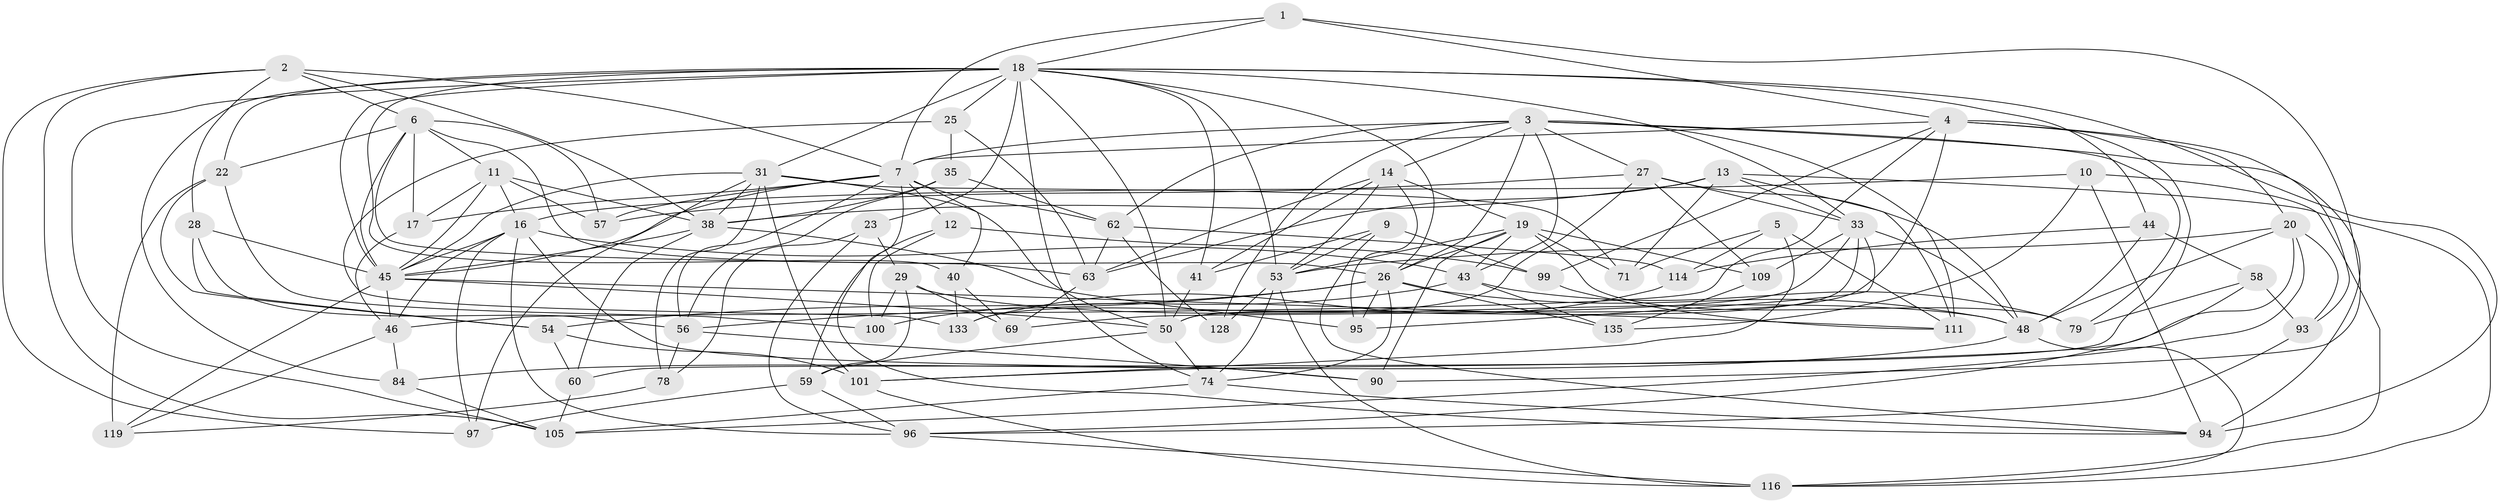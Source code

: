 // original degree distribution, {4: 1.0}
// Generated by graph-tools (version 1.1) at 2025/20/03/04/25 18:20:54]
// undirected, 70 vertices, 199 edges
graph export_dot {
graph [start="1"]
  node [color=gray90,style=filled];
  1;
  2 [super="+15"];
  3 [super="+106+34"];
  4 [super="+55+141"];
  5;
  6 [super="+83+8"];
  7 [super="+73+65+36"];
  9;
  10;
  11 [super="+76"];
  12;
  13 [super="+21"];
  14 [super="+32"];
  16 [super="+86"];
  17;
  18 [super="+123+70+37"];
  19 [super="+24+49"];
  20 [super="+42"];
  22 [super="+61"];
  23;
  25;
  26 [super="+115+118+64"];
  27 [super="+30"];
  28 [super="+124"];
  29 [super="+107"];
  31 [super="+68+39"];
  33 [super="+52+91"];
  35;
  38 [super="+87"];
  40;
  41;
  43 [super="+82"];
  44;
  45 [super="+67+104"];
  46 [super="+98"];
  48 [super="+138+126"];
  50 [super="+81+51+88"];
  53 [super="+137+72"];
  54 [super="+66+113"];
  56 [super="+80"];
  57;
  58;
  59 [super="+85"];
  60;
  62 [super="+120"];
  63 [super="+103"];
  69;
  71;
  74 [super="+108"];
  78;
  79;
  84;
  90;
  93;
  94 [super="+117"];
  95;
  96 [super="+131"];
  97;
  99;
  100;
  101 [super="+125"];
  105 [super="+136"];
  109;
  111 [super="+112"];
  114;
  116 [super="+127"];
  119;
  128;
  133;
  135;
  1 -- 90;
  1 -- 4;
  1 -- 7;
  1 -- 18;
  2 -- 105;
  2 -- 97;
  2 -- 28;
  2 -- 7;
  2 -- 38;
  2 -- 6;
  3 -- 128 [weight=2];
  3 -- 111 [weight=2];
  3 -- 26;
  3 -- 43;
  3 -- 62;
  3 -- 79;
  3 -- 7;
  3 -- 94;
  3 -- 27;
  3 -- 14;
  4 -- 99;
  4 -- 60;
  4 -- 20;
  4 -- 93;
  4 -- 46;
  4 -- 7;
  4 -- 50;
  5 -- 71;
  5 -- 114;
  5 -- 111;
  5 -- 101;
  6 -- 57;
  6 -- 17;
  6 -- 22;
  6 -- 45;
  6 -- 26;
  6 -- 11;
  6 -- 63;
  7 -- 17;
  7 -- 40;
  7 -- 94;
  7 -- 62;
  7 -- 56;
  7 -- 45;
  7 -- 57;
  7 -- 12;
  9 -- 99;
  9 -- 41;
  9 -- 94;
  9 -- 53;
  10 -- 94;
  10 -- 135;
  10 -- 116;
  10 -- 16;
  11 -- 45;
  11 -- 17;
  11 -- 16;
  11 -- 57;
  11 -- 38;
  12 -- 59;
  12 -- 99;
  12 -- 100;
  13 -- 71;
  13 -- 63;
  13 -- 38;
  13 -- 111;
  13 -- 116;
  13 -- 33;
  14 -- 63;
  14 -- 19;
  14 -- 41;
  14 -- 53;
  14 -- 95;
  16 -- 96;
  16 -- 97;
  16 -- 90;
  16 -- 43;
  16 -- 45;
  16 -- 46;
  17 -- 46;
  18 -- 41;
  18 -- 84;
  18 -- 53;
  18 -- 31;
  18 -- 105;
  18 -- 74;
  18 -- 25;
  18 -- 26 [weight=2];
  18 -- 33;
  18 -- 40;
  18 -- 44;
  18 -- 45 [weight=2];
  18 -- 50;
  18 -- 22 [weight=2];
  18 -- 23;
  18 -- 94;
  19 -- 79;
  19 -- 90;
  19 -- 109;
  19 -- 71;
  19 -- 43;
  19 -- 53;
  19 -- 26;
  20 -- 105;
  20 -- 93;
  20 -- 48;
  20 -- 101;
  20 -- 53;
  22 -- 119;
  22 -- 54;
  22 -- 100;
  23 -- 78;
  23 -- 96;
  23 -- 29;
  25 -- 35;
  25 -- 133;
  25 -- 63;
  26 -- 135;
  26 -- 48;
  26 -- 56;
  26 -- 74;
  26 -- 54 [weight=2];
  26 -- 95;
  27 -- 133;
  27 -- 48;
  27 -- 57;
  27 -- 109;
  27 -- 33;
  28 -- 54 [weight=2];
  28 -- 45 [weight=2];
  28 -- 56;
  29 -- 100;
  29 -- 48;
  29 -- 59 [weight=2];
  29 -- 69;
  31 -- 97;
  31 -- 45;
  31 -- 38;
  31 -- 101;
  31 -- 50;
  31 -- 71;
  31 -- 78;
  33 -- 50 [weight=3];
  33 -- 95;
  33 -- 48;
  33 -- 69;
  33 -- 109;
  35 -- 62;
  35 -- 38;
  35 -- 56;
  38 -- 60;
  38 -- 95;
  38 -- 45;
  40 -- 69;
  40 -- 133;
  41 -- 50;
  43 -- 100;
  43 -- 135;
  43 -- 79;
  44 -- 48;
  44 -- 114;
  44 -- 58;
  45 -- 111;
  45 -- 46;
  45 -- 119;
  45 -- 50;
  46 -- 119;
  46 -- 84;
  48 -- 84;
  48 -- 116;
  50 -- 74;
  50 -- 59;
  53 -- 74;
  53 -- 128;
  53 -- 116;
  54 -- 60;
  54 -- 101 [weight=2];
  56 -- 90;
  56 -- 78;
  58 -- 79;
  58 -- 96;
  58 -- 93;
  59 -- 97;
  59 -- 96;
  60 -- 105;
  62 -- 114;
  62 -- 128;
  62 -- 63;
  63 -- 69;
  74 -- 105;
  74 -- 94;
  78 -- 119;
  84 -- 105;
  93 -- 96;
  96 -- 116;
  99 -- 111;
  101 -- 116;
  109 -- 135;
  114 -- 133;
}
